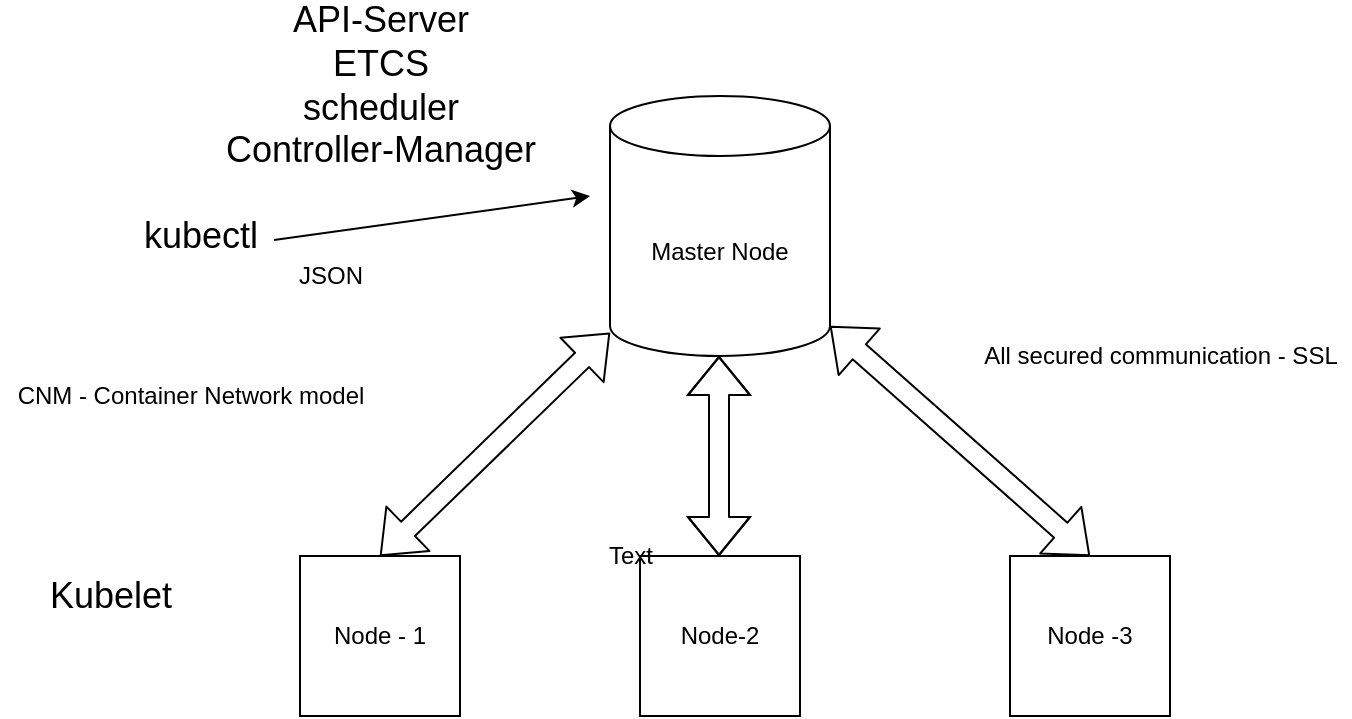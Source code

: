 <mxfile version="13.6.10" type="github">
  <diagram id="NW9vPr4rukZbhM3qTxGu" name="Page-1">
    <mxGraphModel dx="1422" dy="762" grid="1" gridSize="10" guides="1" tooltips="1" connect="1" arrows="1" fold="1" page="1" pageScale="1" pageWidth="850" pageHeight="1100" math="0" shadow="0">
      <root>
        <mxCell id="0" />
        <mxCell id="1" parent="0" />
        <mxCell id="atL80Zr2TNC1Kt7qanAI-1" value="Master Node" style="shape=cylinder3;whiteSpace=wrap;html=1;boundedLbl=1;backgroundOutline=1;size=15;" vertex="1" parent="1">
          <mxGeometry x="410" y="130" width="110" height="130" as="geometry" />
        </mxCell>
        <mxCell id="atL80Zr2TNC1Kt7qanAI-2" value="&lt;font style=&quot;font-size: 18px&quot;&gt;API-Server&lt;br&gt;ETCS&lt;br&gt;scheduler&lt;br&gt;Controller-Manager&lt;br&gt;&lt;/font&gt;" style="text;html=1;resizable=0;autosize=1;align=center;verticalAlign=middle;points=[];fillColor=none;strokeColor=none;rounded=0;" vertex="1" parent="1">
          <mxGeometry x="210" y="90" width="170" height="70" as="geometry" />
        </mxCell>
        <mxCell id="atL80Zr2TNC1Kt7qanAI-4" value="Node - 1" style="whiteSpace=wrap;html=1;aspect=fixed;" vertex="1" parent="1">
          <mxGeometry x="255" y="360" width="80" height="80" as="geometry" />
        </mxCell>
        <mxCell id="atL80Zr2TNC1Kt7qanAI-5" value="Node-2" style="whiteSpace=wrap;html=1;aspect=fixed;" vertex="1" parent="1">
          <mxGeometry x="425" y="360" width="80" height="80" as="geometry" />
        </mxCell>
        <mxCell id="atL80Zr2TNC1Kt7qanAI-6" value="Node -3" style="whiteSpace=wrap;html=1;aspect=fixed;" vertex="1" parent="1">
          <mxGeometry x="610" y="360" width="80" height="80" as="geometry" />
        </mxCell>
        <mxCell id="atL80Zr2TNC1Kt7qanAI-7" value="Text" style="text;html=1;resizable=0;autosize=1;align=center;verticalAlign=middle;points=[];fillColor=none;strokeColor=none;rounded=0;" vertex="1" parent="1">
          <mxGeometry x="400" y="350" width="40" height="20" as="geometry" />
        </mxCell>
        <mxCell id="atL80Zr2TNC1Kt7qanAI-8" value="&lt;font style=&quot;font-size: 18px&quot;&gt;kubectl&lt;/font&gt;" style="text;html=1;align=center;verticalAlign=middle;resizable=0;points=[];autosize=1;" vertex="1" parent="1">
          <mxGeometry x="170" y="190" width="70" height="20" as="geometry" />
        </mxCell>
        <mxCell id="atL80Zr2TNC1Kt7qanAI-9" value="" style="endArrow=classic;html=1;exitX=1.029;exitY=0.6;exitDx=0;exitDy=0;exitPerimeter=0;" edge="1" parent="1" source="atL80Zr2TNC1Kt7qanAI-8">
          <mxGeometry width="50" height="50" relative="1" as="geometry">
            <mxPoint x="230" y="230" as="sourcePoint" />
            <mxPoint x="400" y="180" as="targetPoint" />
          </mxGeometry>
        </mxCell>
        <mxCell id="atL80Zr2TNC1Kt7qanAI-10" value="JSON" style="text;html=1;align=center;verticalAlign=middle;resizable=0;points=[];autosize=1;" vertex="1" parent="1">
          <mxGeometry x="245" y="210" width="50" height="20" as="geometry" />
        </mxCell>
        <mxCell id="atL80Zr2TNC1Kt7qanAI-12" value="" style="shape=flexArrow;endArrow=classic;startArrow=classic;html=1;exitX=0.5;exitY=0;exitDx=0;exitDy=0;" edge="1" parent="1" source="atL80Zr2TNC1Kt7qanAI-4" target="atL80Zr2TNC1Kt7qanAI-1">
          <mxGeometry width="50" height="50" relative="1" as="geometry">
            <mxPoint x="310" y="340" as="sourcePoint" />
            <mxPoint x="400" y="270" as="targetPoint" />
          </mxGeometry>
        </mxCell>
        <mxCell id="atL80Zr2TNC1Kt7qanAI-15" value="" style="shape=flexArrow;endArrow=classic;startArrow=classic;html=1;exitX=0.5;exitY=0;exitDx=0;exitDy=0;entryX=0.5;entryY=1;entryDx=0;entryDy=0;entryPerimeter=0;" edge="1" parent="1">
          <mxGeometry width="50" height="50" relative="1" as="geometry">
            <mxPoint x="464.5" y="360" as="sourcePoint" />
            <mxPoint x="464.5" y="260" as="targetPoint" />
            <Array as="points">
              <mxPoint x="464.5" y="320" />
            </Array>
          </mxGeometry>
        </mxCell>
        <mxCell id="atL80Zr2TNC1Kt7qanAI-16" value="" style="shape=flexArrow;endArrow=classic;startArrow=classic;html=1;entryX=0.5;entryY=0;entryDx=0;entryDy=0;exitX=1;exitY=1;exitDx=0;exitDy=-15;exitPerimeter=0;" edge="1" parent="1" source="atL80Zr2TNC1Kt7qanAI-1" target="atL80Zr2TNC1Kt7qanAI-6">
          <mxGeometry width="50" height="50" relative="1" as="geometry">
            <mxPoint x="540" y="260" as="sourcePoint" />
            <mxPoint x="680" y="250" as="targetPoint" />
          </mxGeometry>
        </mxCell>
        <mxCell id="atL80Zr2TNC1Kt7qanAI-17" value="&lt;font style=&quot;font-size: 18px&quot;&gt;Kubelet&lt;/font&gt;" style="text;html=1;align=center;verticalAlign=middle;resizable=0;points=[];autosize=1;" vertex="1" parent="1">
          <mxGeometry x="120" y="370" width="80" height="20" as="geometry" />
        </mxCell>
        <mxCell id="atL80Zr2TNC1Kt7qanAI-18" value="All secured communication - SSL" style="text;html=1;align=center;verticalAlign=middle;resizable=0;points=[];autosize=1;" vertex="1" parent="1">
          <mxGeometry x="590" y="250" width="190" height="20" as="geometry" />
        </mxCell>
        <mxCell id="atL80Zr2TNC1Kt7qanAI-19" value="CNM - Container Network model" style="text;html=1;align=center;verticalAlign=middle;resizable=0;points=[];autosize=1;" vertex="1" parent="1">
          <mxGeometry x="105" y="270" width="190" height="20" as="geometry" />
        </mxCell>
      </root>
    </mxGraphModel>
  </diagram>
</mxfile>
